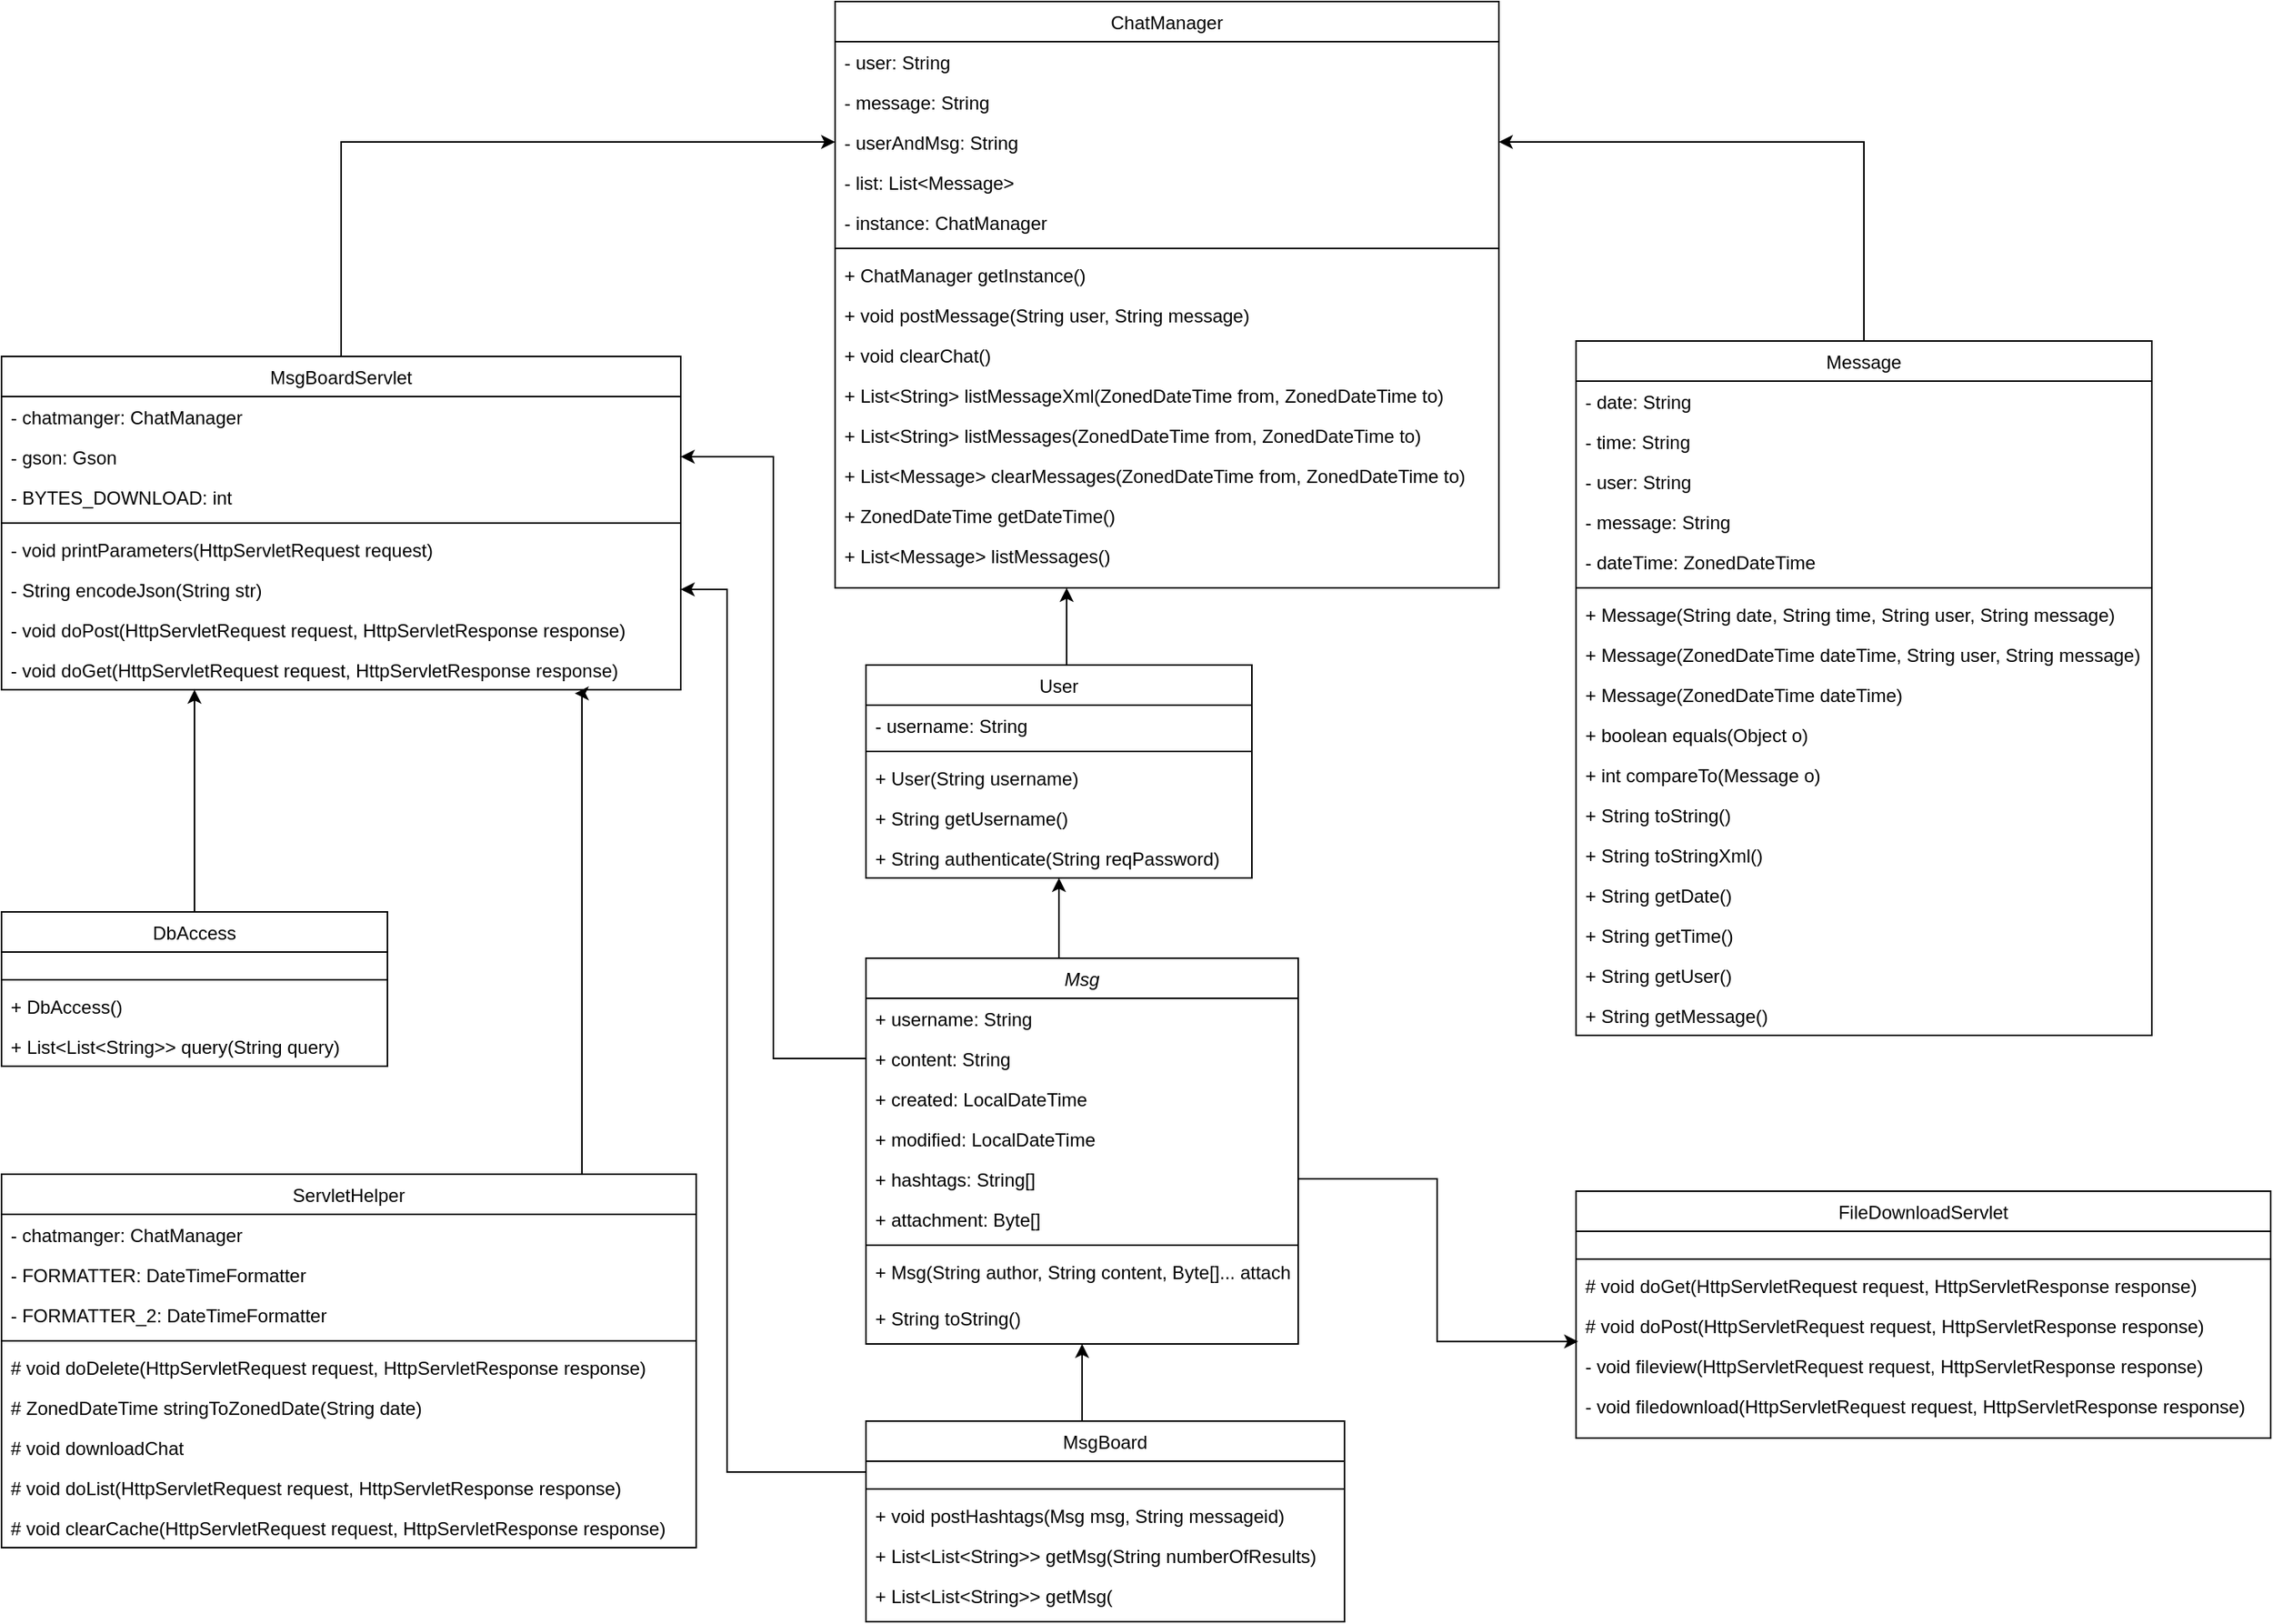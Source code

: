<mxfile version="13.9.5" type="device"><diagram id="C5RBs43oDa-KdzZeNtuy" name="Page-1"><mxGraphModel dx="2012" dy="1250" grid="1" gridSize="10" guides="1" tooltips="1" connect="1" arrows="1" fold="1" page="1" pageScale="1" pageWidth="1654" pageHeight="1169" math="0" shadow="0"><root><mxCell id="WIyWlLk6GJQsqaUBKTNV-0"/><mxCell id="WIyWlLk6GJQsqaUBKTNV-1" parent="WIyWlLk6GJQsqaUBKTNV-0"/><mxCell id="81TZ3UZD9g_E5cBqknmq-104" style="edgeStyle=orthogonalEdgeStyle;rounded=0;orthogonalLoop=1;jettySize=auto;html=1;exitX=0.25;exitY=0;exitDx=0;exitDy=0;" edge="1" parent="WIyWlLk6GJQsqaUBKTNV-1" source="zkfFHV4jXpPFQw0GAbJ--0" target="zkfFHV4jXpPFQw0GAbJ--6"><mxGeometry relative="1" as="geometry"><mxPoint x="750.143" y="640" as="targetPoint"/><Array as="points"><mxPoint x="805" y="680"/></Array></mxGeometry></mxCell><mxCell id="zkfFHV4jXpPFQw0GAbJ--0" value="Msg" style="swimlane;fontStyle=2;align=center;verticalAlign=top;childLayout=stackLayout;horizontal=1;startSize=26;horizontalStack=0;resizeParent=1;resizeLast=0;collapsible=1;marginBottom=0;rounded=0;shadow=0;strokeWidth=1;" parent="WIyWlLk6GJQsqaUBKTNV-1" vertex="1"><mxGeometry x="680" y="680" width="280" height="250" as="geometry"><mxRectangle x="220" y="120" width="160" height="26" as="alternateBounds"/></mxGeometry></mxCell><mxCell id="zkfFHV4jXpPFQw0GAbJ--1" value="+ username: String &#10;" style="text;align=left;verticalAlign=top;spacingLeft=4;spacingRight=4;overflow=hidden;rotatable=0;points=[[0,0.5],[1,0.5]];portConstraint=eastwest;" parent="zkfFHV4jXpPFQw0GAbJ--0" vertex="1"><mxGeometry y="26" width="280" height="26" as="geometry"/></mxCell><mxCell id="zkfFHV4jXpPFQw0GAbJ--2" value="+ content: String" style="text;align=left;verticalAlign=top;spacingLeft=4;spacingRight=4;overflow=hidden;rotatable=0;points=[[0,0.5],[1,0.5]];portConstraint=eastwest;rounded=0;shadow=0;html=0;" parent="zkfFHV4jXpPFQw0GAbJ--0" vertex="1"><mxGeometry y="52" width="280" height="26" as="geometry"/></mxCell><mxCell id="zkfFHV4jXpPFQw0GAbJ--3" value="+ created: LocalDateTime " style="text;align=left;verticalAlign=top;spacingLeft=4;spacingRight=4;overflow=hidden;rotatable=0;points=[[0,0.5],[1,0.5]];portConstraint=eastwest;rounded=0;shadow=0;html=0;" parent="zkfFHV4jXpPFQw0GAbJ--0" vertex="1"><mxGeometry y="78" width="280" height="26" as="geometry"/></mxCell><mxCell id="81TZ3UZD9g_E5cBqknmq-0" value="+ modified: LocalDateTime " style="text;align=left;verticalAlign=top;spacingLeft=4;spacingRight=4;overflow=hidden;rotatable=0;points=[[0,0.5],[1,0.5]];portConstraint=eastwest;rounded=0;shadow=0;html=0;" vertex="1" parent="zkfFHV4jXpPFQw0GAbJ--0"><mxGeometry y="104" width="280" height="26" as="geometry"/></mxCell><mxCell id="81TZ3UZD9g_E5cBqknmq-1" value="+ hashtags: String[]" style="text;align=left;verticalAlign=top;spacingLeft=4;spacingRight=4;overflow=hidden;rotatable=0;points=[[0,0.5],[1,0.5]];portConstraint=eastwest;rounded=0;shadow=0;html=0;" vertex="1" parent="zkfFHV4jXpPFQw0GAbJ--0"><mxGeometry y="130" width="280" height="26" as="geometry"/></mxCell><mxCell id="81TZ3UZD9g_E5cBqknmq-2" value="+ attachment: Byte[]" style="text;align=left;verticalAlign=top;spacingLeft=4;spacingRight=4;overflow=hidden;rotatable=0;points=[[0,0.5],[1,0.5]];portConstraint=eastwest;rounded=0;shadow=0;html=0;" vertex="1" parent="zkfFHV4jXpPFQw0GAbJ--0"><mxGeometry y="156" width="280" height="26" as="geometry"/></mxCell><mxCell id="zkfFHV4jXpPFQw0GAbJ--4" value="" style="line;html=1;strokeWidth=1;align=left;verticalAlign=middle;spacingTop=-1;spacingLeft=3;spacingRight=3;rotatable=0;labelPosition=right;points=[];portConstraint=eastwest;" parent="zkfFHV4jXpPFQw0GAbJ--0" vertex="1"><mxGeometry y="182" width="280" height="8" as="geometry"/></mxCell><mxCell id="zkfFHV4jXpPFQw0GAbJ--5" value="+ Msg(String author, String content, Byte[]... attachment)" style="text;align=left;verticalAlign=top;spacingLeft=4;spacingRight=4;overflow=hidden;rotatable=0;points=[[0,0.5],[1,0.5]];portConstraint=eastwest;" parent="zkfFHV4jXpPFQw0GAbJ--0" vertex="1"><mxGeometry y="190" width="280" height="30" as="geometry"/></mxCell><mxCell id="81TZ3UZD9g_E5cBqknmq-3" value="+ String toString()" style="text;align=left;verticalAlign=top;spacingLeft=4;spacingRight=4;overflow=hidden;rotatable=0;points=[[0,0.5],[1,0.5]];portConstraint=eastwest;" vertex="1" parent="zkfFHV4jXpPFQw0GAbJ--0"><mxGeometry y="220" width="280" height="30" as="geometry"/></mxCell><mxCell id="81TZ3UZD9g_E5cBqknmq-103" style="edgeStyle=orthogonalEdgeStyle;rounded=0;orthogonalLoop=1;jettySize=auto;html=1;exitX=0.25;exitY=0;exitDx=0;exitDy=0;" edge="1" parent="WIyWlLk6GJQsqaUBKTNV-1" source="zkfFHV4jXpPFQw0GAbJ--6" target="81TZ3UZD9g_E5cBqknmq-42"><mxGeometry relative="1" as="geometry"><mxPoint x="743" y="450" as="targetPoint"/><Array as="points"><mxPoint x="810" y="490"/></Array></mxGeometry></mxCell><mxCell id="zkfFHV4jXpPFQw0GAbJ--6" value="User" style="swimlane;fontStyle=0;align=center;verticalAlign=top;childLayout=stackLayout;horizontal=1;startSize=26;horizontalStack=0;resizeParent=1;resizeLast=0;collapsible=1;marginBottom=0;rounded=0;shadow=0;strokeWidth=1;" parent="WIyWlLk6GJQsqaUBKTNV-1" vertex="1"><mxGeometry x="680" y="490" width="250" height="138" as="geometry"><mxRectangle x="130" y="380" width="160" height="26" as="alternateBounds"/></mxGeometry></mxCell><mxCell id="zkfFHV4jXpPFQw0GAbJ--7" value="- username: String" style="text;align=left;verticalAlign=top;spacingLeft=4;spacingRight=4;overflow=hidden;rotatable=0;points=[[0,0.5],[1,0.5]];portConstraint=eastwest;" parent="zkfFHV4jXpPFQw0GAbJ--6" vertex="1"><mxGeometry y="26" width="250" height="26" as="geometry"/></mxCell><mxCell id="zkfFHV4jXpPFQw0GAbJ--9" value="" style="line;html=1;strokeWidth=1;align=left;verticalAlign=middle;spacingTop=-1;spacingLeft=3;spacingRight=3;rotatable=0;labelPosition=right;points=[];portConstraint=eastwest;" parent="zkfFHV4jXpPFQw0GAbJ--6" vertex="1"><mxGeometry y="52" width="250" height="8" as="geometry"/></mxCell><mxCell id="zkfFHV4jXpPFQw0GAbJ--11" value="+ User(String username)" style="text;align=left;verticalAlign=top;spacingLeft=4;spacingRight=4;overflow=hidden;rotatable=0;points=[[0,0.5],[1,0.5]];portConstraint=eastwest;" parent="zkfFHV4jXpPFQw0GAbJ--6" vertex="1"><mxGeometry y="60" width="250" height="26" as="geometry"/></mxCell><mxCell id="81TZ3UZD9g_E5cBqknmq-6" value="+ String getUsername()" style="text;align=left;verticalAlign=top;spacingLeft=4;spacingRight=4;overflow=hidden;rotatable=0;points=[[0,0.5],[1,0.5]];portConstraint=eastwest;" vertex="1" parent="zkfFHV4jXpPFQw0GAbJ--6"><mxGeometry y="86" width="250" height="26" as="geometry"/></mxCell><mxCell id="81TZ3UZD9g_E5cBqknmq-7" value="+ String authenticate(String reqPassword) " style="text;align=left;verticalAlign=top;spacingLeft=4;spacingRight=4;overflow=hidden;rotatable=0;points=[[0,0.5],[1,0.5]];portConstraint=eastwest;" vertex="1" parent="zkfFHV4jXpPFQw0GAbJ--6"><mxGeometry y="112" width="250" height="26" as="geometry"/></mxCell><mxCell id="81TZ3UZD9g_E5cBqknmq-108" style="edgeStyle=orthogonalEdgeStyle;rounded=0;orthogonalLoop=1;jettySize=auto;html=1;exitX=0.25;exitY=0;exitDx=0;exitDy=0;" edge="1" parent="WIyWlLk6GJQsqaUBKTNV-1" source="zkfFHV4jXpPFQw0GAbJ--17" target="zkfFHV4jXpPFQw0GAbJ--0"><mxGeometry relative="1" as="geometry"><mxPoint x="757.286" y="940" as="targetPoint"/><Array as="points"><mxPoint x="820" y="980"/></Array></mxGeometry></mxCell><mxCell id="zkfFHV4jXpPFQw0GAbJ--17" value="MsgBoard" style="swimlane;fontStyle=0;align=center;verticalAlign=top;childLayout=stackLayout;horizontal=1;startSize=26;horizontalStack=0;resizeParent=1;resizeLast=0;collapsible=1;marginBottom=0;rounded=0;shadow=0;strokeWidth=1;" parent="WIyWlLk6GJQsqaUBKTNV-1" vertex="1"><mxGeometry x="680" y="980" width="310" height="130" as="geometry"><mxRectangle x="550" y="140" width="160" height="26" as="alternateBounds"/></mxGeometry></mxCell><mxCell id="zkfFHV4jXpPFQw0GAbJ--18" value=" " style="text;align=left;verticalAlign=top;spacingLeft=4;spacingRight=4;overflow=hidden;rotatable=0;points=[[0,0.5],[1,0.5]];portConstraint=eastwest;" parent="zkfFHV4jXpPFQw0GAbJ--17" vertex="1"><mxGeometry y="26" width="310" height="14" as="geometry"/></mxCell><mxCell id="zkfFHV4jXpPFQw0GAbJ--23" value="" style="line;html=1;strokeWidth=1;align=left;verticalAlign=middle;spacingTop=-1;spacingLeft=3;spacingRight=3;rotatable=0;labelPosition=right;points=[];portConstraint=eastwest;" parent="zkfFHV4jXpPFQw0GAbJ--17" vertex="1"><mxGeometry y="40" width="310" height="8" as="geometry"/></mxCell><mxCell id="zkfFHV4jXpPFQw0GAbJ--24" value="+ void postHashtags(Msg msg, String messageid)" style="text;align=left;verticalAlign=top;spacingLeft=4;spacingRight=4;overflow=hidden;rotatable=0;points=[[0,0.5],[1,0.5]];portConstraint=eastwest;" parent="zkfFHV4jXpPFQw0GAbJ--17" vertex="1"><mxGeometry y="48" width="310" height="26" as="geometry"/></mxCell><mxCell id="zkfFHV4jXpPFQw0GAbJ--25" value="+ List&lt;List&lt;String&gt;&gt; getMsg(String numberOfResults) " style="text;align=left;verticalAlign=top;spacingLeft=4;spacingRight=4;overflow=hidden;rotatable=0;points=[[0,0.5],[1,0.5]];portConstraint=eastwest;" parent="zkfFHV4jXpPFQw0GAbJ--17" vertex="1"><mxGeometry y="74" width="310" height="26" as="geometry"/></mxCell><mxCell id="81TZ3UZD9g_E5cBqknmq-4" value="+ List&lt;List&lt;String&gt;&gt; getMsg(" style="text;align=left;verticalAlign=top;spacingLeft=4;spacingRight=4;overflow=hidden;rotatable=0;points=[[0,0.5],[1,0.5]];portConstraint=eastwest;" vertex="1" parent="zkfFHV4jXpPFQw0GAbJ--17"><mxGeometry y="100" width="310" height="26" as="geometry"/></mxCell><mxCell id="81TZ3UZD9g_E5cBqknmq-97" style="edgeStyle=orthogonalEdgeStyle;rounded=0;orthogonalLoop=1;jettySize=auto;html=1;exitX=0.5;exitY=0;exitDx=0;exitDy=0;" edge="1" parent="WIyWlLk6GJQsqaUBKTNV-1" source="81TZ3UZD9g_E5cBqknmq-9" target="81TZ3UZD9g_E5cBqknmq-45"><mxGeometry relative="1" as="geometry"/></mxCell><mxCell id="81TZ3UZD9g_E5cBqknmq-9" value="MsgBoardServlet" style="swimlane;fontStyle=0;align=center;verticalAlign=top;childLayout=stackLayout;horizontal=1;startSize=26;horizontalStack=0;resizeParent=1;resizeLast=0;collapsible=1;marginBottom=0;rounded=0;shadow=0;strokeWidth=1;" vertex="1" parent="WIyWlLk6GJQsqaUBKTNV-1"><mxGeometry x="120" y="290" width="440" height="216" as="geometry"><mxRectangle x="130" y="380" width="160" height="26" as="alternateBounds"/></mxGeometry></mxCell><mxCell id="81TZ3UZD9g_E5cBqknmq-10" value="- chatmanger: ChatManager" style="text;align=left;verticalAlign=top;spacingLeft=4;spacingRight=4;overflow=hidden;rotatable=0;points=[[0,0.5],[1,0.5]];portConstraint=eastwest;" vertex="1" parent="81TZ3UZD9g_E5cBqknmq-9"><mxGeometry y="26" width="440" height="26" as="geometry"/></mxCell><mxCell id="81TZ3UZD9g_E5cBqknmq-28" value="- gson: Gson" style="text;align=left;verticalAlign=top;spacingLeft=4;spacingRight=4;overflow=hidden;rotatable=0;points=[[0,0.5],[1,0.5]];portConstraint=eastwest;" vertex="1" parent="81TZ3UZD9g_E5cBqknmq-9"><mxGeometry y="52" width="440" height="26" as="geometry"/></mxCell><mxCell id="81TZ3UZD9g_E5cBqknmq-29" value="- BYTES_DOWNLOAD: int" style="text;align=left;verticalAlign=top;spacingLeft=4;spacingRight=4;overflow=hidden;rotatable=0;points=[[0,0.5],[1,0.5]];portConstraint=eastwest;" vertex="1" parent="81TZ3UZD9g_E5cBqknmq-9"><mxGeometry y="78" width="440" height="26" as="geometry"/></mxCell><mxCell id="81TZ3UZD9g_E5cBqknmq-11" value="" style="line;html=1;strokeWidth=1;align=left;verticalAlign=middle;spacingTop=-1;spacingLeft=3;spacingRight=3;rotatable=0;labelPosition=right;points=[];portConstraint=eastwest;" vertex="1" parent="81TZ3UZD9g_E5cBqknmq-9"><mxGeometry y="104" width="440" height="8" as="geometry"/></mxCell><mxCell id="81TZ3UZD9g_E5cBqknmq-12" value="- void printParameters(HttpServletRequest request) " style="text;align=left;verticalAlign=top;spacingLeft=4;spacingRight=4;overflow=hidden;rotatable=0;points=[[0,0.5],[1,0.5]];portConstraint=eastwest;" vertex="1" parent="81TZ3UZD9g_E5cBqknmq-9"><mxGeometry y="112" width="440" height="26" as="geometry"/></mxCell><mxCell id="81TZ3UZD9g_E5cBqknmq-13" value="- String encodeJson(String str)" style="text;align=left;verticalAlign=top;spacingLeft=4;spacingRight=4;overflow=hidden;rotatable=0;points=[[0,0.5],[1,0.5]];portConstraint=eastwest;" vertex="1" parent="81TZ3UZD9g_E5cBqknmq-9"><mxGeometry y="138" width="440" height="26" as="geometry"/></mxCell><mxCell id="81TZ3UZD9g_E5cBqknmq-14" value="- void doPost(HttpServletRequest request, HttpServletResponse response)" style="text;align=left;verticalAlign=top;spacingLeft=4;spacingRight=4;overflow=hidden;rotatable=0;points=[[0,0.5],[1,0.5]];portConstraint=eastwest;" vertex="1" parent="81TZ3UZD9g_E5cBqknmq-9"><mxGeometry y="164" width="440" height="26" as="geometry"/></mxCell><mxCell id="81TZ3UZD9g_E5cBqknmq-16" value="- void doGet(HttpServletRequest request, HttpServletResponse response)" style="text;align=left;verticalAlign=top;spacingLeft=4;spacingRight=4;overflow=hidden;rotatable=0;points=[[0,0.5],[1,0.5]];portConstraint=eastwest;" vertex="1" parent="81TZ3UZD9g_E5cBqknmq-9"><mxGeometry y="190" width="440" height="26" as="geometry"/></mxCell><mxCell id="81TZ3UZD9g_E5cBqknmq-100" style="edgeStyle=orthogonalEdgeStyle;rounded=0;orthogonalLoop=1;jettySize=auto;html=1;exitX=0.5;exitY=0;exitDx=0;exitDy=0;entryX=0.844;entryY=1.093;entryDx=0;entryDy=0;entryPerimeter=0;" edge="1" parent="WIyWlLk6GJQsqaUBKTNV-1" source="81TZ3UZD9g_E5cBqknmq-30" target="81TZ3UZD9g_E5cBqknmq-16"><mxGeometry relative="1" as="geometry"><mxPoint x="460" y="520" as="targetPoint"/><Array as="points"><mxPoint x="496" y="820"/></Array></mxGeometry></mxCell><mxCell id="81TZ3UZD9g_E5cBqknmq-30" value="ServletHelper" style="swimlane;fontStyle=0;align=center;verticalAlign=top;childLayout=stackLayout;horizontal=1;startSize=26;horizontalStack=0;resizeParent=1;resizeLast=0;collapsible=1;marginBottom=0;rounded=0;shadow=0;strokeWidth=1;" vertex="1" parent="WIyWlLk6GJQsqaUBKTNV-1"><mxGeometry x="120" y="820" width="450" height="242" as="geometry"><mxRectangle x="20" y="850" width="160" height="26" as="alternateBounds"/></mxGeometry></mxCell><mxCell id="81TZ3UZD9g_E5cBqknmq-31" value="- chatmanger: ChatManager" style="text;align=left;verticalAlign=top;spacingLeft=4;spacingRight=4;overflow=hidden;rotatable=0;points=[[0,0.5],[1,0.5]];portConstraint=eastwest;" vertex="1" parent="81TZ3UZD9g_E5cBqknmq-30"><mxGeometry y="26" width="450" height="26" as="geometry"/></mxCell><mxCell id="81TZ3UZD9g_E5cBqknmq-33" value="- FORMATTER: DateTimeFormatter" style="text;align=left;verticalAlign=top;spacingLeft=4;spacingRight=4;overflow=hidden;rotatable=0;points=[[0,0.5],[1,0.5]];portConstraint=eastwest;" vertex="1" parent="81TZ3UZD9g_E5cBqknmq-30"><mxGeometry y="52" width="450" height="26" as="geometry"/></mxCell><mxCell id="81TZ3UZD9g_E5cBqknmq-40" value="- FORMATTER_2: DateTimeFormatter" style="text;align=left;verticalAlign=top;spacingLeft=4;spacingRight=4;overflow=hidden;rotatable=0;points=[[0,0.5],[1,0.5]];portConstraint=eastwest;" vertex="1" parent="81TZ3UZD9g_E5cBqknmq-30"><mxGeometry y="78" width="450" height="26" as="geometry"/></mxCell><mxCell id="81TZ3UZD9g_E5cBqknmq-34" value="" style="line;html=1;strokeWidth=1;align=left;verticalAlign=middle;spacingTop=-1;spacingLeft=3;spacingRight=3;rotatable=0;labelPosition=right;points=[];portConstraint=eastwest;" vertex="1" parent="81TZ3UZD9g_E5cBqknmq-30"><mxGeometry y="104" width="450" height="8" as="geometry"/></mxCell><mxCell id="81TZ3UZD9g_E5cBqknmq-35" value="# void doDelete(HttpServletRequest request, HttpServletResponse response)" style="text;align=left;verticalAlign=top;spacingLeft=4;spacingRight=4;overflow=hidden;rotatable=0;points=[[0,0.5],[1,0.5]];portConstraint=eastwest;" vertex="1" parent="81TZ3UZD9g_E5cBqknmq-30"><mxGeometry y="112" width="450" height="26" as="geometry"/></mxCell><mxCell id="81TZ3UZD9g_E5cBqknmq-36" value="# ZonedDateTime stringToZonedDate(String date)" style="text;align=left;verticalAlign=top;spacingLeft=4;spacingRight=4;overflow=hidden;rotatable=0;points=[[0,0.5],[1,0.5]];portConstraint=eastwest;" vertex="1" parent="81TZ3UZD9g_E5cBqknmq-30"><mxGeometry y="138" width="450" height="26" as="geometry"/></mxCell><mxCell id="81TZ3UZD9g_E5cBqknmq-37" value="# void downloadChat" style="text;align=left;verticalAlign=top;spacingLeft=4;spacingRight=4;overflow=hidden;rotatable=0;points=[[0,0.5],[1,0.5]];portConstraint=eastwest;" vertex="1" parent="81TZ3UZD9g_E5cBqknmq-30"><mxGeometry y="164" width="450" height="26" as="geometry"/></mxCell><mxCell id="81TZ3UZD9g_E5cBqknmq-38" value="# void doList(HttpServletRequest request, HttpServletResponse response)" style="text;align=left;verticalAlign=top;spacingLeft=4;spacingRight=4;overflow=hidden;rotatable=0;points=[[0,0.5],[1,0.5]];portConstraint=eastwest;" vertex="1" parent="81TZ3UZD9g_E5cBqknmq-30"><mxGeometry y="190" width="450" height="26" as="geometry"/></mxCell><mxCell id="81TZ3UZD9g_E5cBqknmq-41" value="# void clearCache(HttpServletRequest request, HttpServletResponse response)" style="text;align=left;verticalAlign=top;spacingLeft=4;spacingRight=4;overflow=hidden;rotatable=0;points=[[0,0.5],[1,0.5]];portConstraint=eastwest;" vertex="1" parent="81TZ3UZD9g_E5cBqknmq-30"><mxGeometry y="216" width="450" height="26" as="geometry"/></mxCell><mxCell id="81TZ3UZD9g_E5cBqknmq-42" value="ChatManager" style="swimlane;fontStyle=0;align=center;verticalAlign=top;childLayout=stackLayout;horizontal=1;startSize=26;horizontalStack=0;resizeParent=1;resizeLast=0;collapsible=1;marginBottom=0;rounded=0;shadow=0;strokeWidth=1;" vertex="1" parent="WIyWlLk6GJQsqaUBKTNV-1"><mxGeometry x="660" y="60" width="430" height="380" as="geometry"><mxRectangle x="40" y="20" width="160" height="26" as="alternateBounds"/></mxGeometry></mxCell><mxCell id="81TZ3UZD9g_E5cBqknmq-43" value="- user: String" style="text;align=left;verticalAlign=top;spacingLeft=4;spacingRight=4;overflow=hidden;rotatable=0;points=[[0,0.5],[1,0.5]];portConstraint=eastwest;" vertex="1" parent="81TZ3UZD9g_E5cBqknmq-42"><mxGeometry y="26" width="430" height="26" as="geometry"/></mxCell><mxCell id="81TZ3UZD9g_E5cBqknmq-44" value="- message: String" style="text;align=left;verticalAlign=top;spacingLeft=4;spacingRight=4;overflow=hidden;rotatable=0;points=[[0,0.5],[1,0.5]];portConstraint=eastwest;" vertex="1" parent="81TZ3UZD9g_E5cBqknmq-42"><mxGeometry y="52" width="430" height="26" as="geometry"/></mxCell><mxCell id="81TZ3UZD9g_E5cBqknmq-45" value="- userAndMsg: String" style="text;align=left;verticalAlign=top;spacingLeft=4;spacingRight=4;overflow=hidden;rotatable=0;points=[[0,0.5],[1,0.5]];portConstraint=eastwest;" vertex="1" parent="81TZ3UZD9g_E5cBqknmq-42"><mxGeometry y="78" width="430" height="26" as="geometry"/></mxCell><mxCell id="81TZ3UZD9g_E5cBqknmq-51" value="- list: List&lt;Message&gt;" style="text;align=left;verticalAlign=top;spacingLeft=4;spacingRight=4;overflow=hidden;rotatable=0;points=[[0,0.5],[1,0.5]];portConstraint=eastwest;" vertex="1" parent="81TZ3UZD9g_E5cBqknmq-42"><mxGeometry y="104" width="430" height="26" as="geometry"/></mxCell><mxCell id="81TZ3UZD9g_E5cBqknmq-52" value="- instance: ChatManager" style="text;align=left;verticalAlign=top;spacingLeft=4;spacingRight=4;overflow=hidden;rotatable=0;points=[[0,0.5],[1,0.5]];portConstraint=eastwest;" vertex="1" parent="81TZ3UZD9g_E5cBqknmq-42"><mxGeometry y="130" width="430" height="26" as="geometry"/></mxCell><mxCell id="81TZ3UZD9g_E5cBqknmq-46" value="" style="line;html=1;strokeWidth=1;align=left;verticalAlign=middle;spacingTop=-1;spacingLeft=3;spacingRight=3;rotatable=0;labelPosition=right;points=[];portConstraint=eastwest;" vertex="1" parent="81TZ3UZD9g_E5cBqknmq-42"><mxGeometry y="156" width="430" height="8" as="geometry"/></mxCell><mxCell id="81TZ3UZD9g_E5cBqknmq-47" value="+ ChatManager getInstance()" style="text;align=left;verticalAlign=top;spacingLeft=4;spacingRight=4;overflow=hidden;rotatable=0;points=[[0,0.5],[1,0.5]];portConstraint=eastwest;" vertex="1" parent="81TZ3UZD9g_E5cBqknmq-42"><mxGeometry y="164" width="430" height="26" as="geometry"/></mxCell><mxCell id="81TZ3UZD9g_E5cBqknmq-48" value="+ void postMessage(String user, String message)" style="text;align=left;verticalAlign=top;spacingLeft=4;spacingRight=4;overflow=hidden;rotatable=0;points=[[0,0.5],[1,0.5]];portConstraint=eastwest;" vertex="1" parent="81TZ3UZD9g_E5cBqknmq-42"><mxGeometry y="190" width="430" height="26" as="geometry"/></mxCell><mxCell id="81TZ3UZD9g_E5cBqknmq-49" value="+ void clearChat()" style="text;align=left;verticalAlign=top;spacingLeft=4;spacingRight=4;overflow=hidden;rotatable=0;points=[[0,0.5],[1,0.5]];portConstraint=eastwest;" vertex="1" parent="81TZ3UZD9g_E5cBqknmq-42"><mxGeometry y="216" width="430" height="26" as="geometry"/></mxCell><mxCell id="81TZ3UZD9g_E5cBqknmq-50" value="+ List&lt;String&gt; listMessageXml(ZonedDateTime from, ZonedDateTime to)" style="text;align=left;verticalAlign=top;spacingLeft=4;spacingRight=4;overflow=hidden;rotatable=0;points=[[0,0.5],[1,0.5]];portConstraint=eastwest;" vertex="1" parent="81TZ3UZD9g_E5cBqknmq-42"><mxGeometry y="242" width="430" height="26" as="geometry"/></mxCell><mxCell id="81TZ3UZD9g_E5cBqknmq-53" value="+ List&lt;String&gt; listMessages(ZonedDateTime from, ZonedDateTime to)" style="text;align=left;verticalAlign=top;spacingLeft=4;spacingRight=4;overflow=hidden;rotatable=0;points=[[0,0.5],[1,0.5]];portConstraint=eastwest;" vertex="1" parent="81TZ3UZD9g_E5cBqknmq-42"><mxGeometry y="268" width="430" height="26" as="geometry"/></mxCell><mxCell id="81TZ3UZD9g_E5cBqknmq-54" value="+ List&lt;Message&gt; clearMessages(ZonedDateTime from, ZonedDateTime to) " style="text;align=left;verticalAlign=top;spacingLeft=4;spacingRight=4;overflow=hidden;rotatable=0;points=[[0,0.5],[1,0.5]];portConstraint=eastwest;" vertex="1" parent="81TZ3UZD9g_E5cBqknmq-42"><mxGeometry y="294" width="430" height="26" as="geometry"/></mxCell><mxCell id="81TZ3UZD9g_E5cBqknmq-55" value="+ ZonedDateTime getDateTime()" style="text;align=left;verticalAlign=top;spacingLeft=4;spacingRight=4;overflow=hidden;rotatable=0;points=[[0,0.5],[1,0.5]];portConstraint=eastwest;" vertex="1" parent="81TZ3UZD9g_E5cBqknmq-42"><mxGeometry y="320" width="430" height="26" as="geometry"/></mxCell><mxCell id="81TZ3UZD9g_E5cBqknmq-56" value="+ List&lt;Message&gt; listMessages()" style="text;align=left;verticalAlign=top;spacingLeft=4;spacingRight=4;overflow=hidden;rotatable=0;points=[[0,0.5],[1,0.5]];portConstraint=eastwest;" vertex="1" parent="81TZ3UZD9g_E5cBqknmq-42"><mxGeometry y="346" width="430" height="26" as="geometry"/></mxCell><mxCell id="81TZ3UZD9g_E5cBqknmq-75" value="FileDownloadServlet" style="swimlane;fontStyle=0;align=center;verticalAlign=top;childLayout=stackLayout;horizontal=1;startSize=26;horizontalStack=0;resizeParent=1;resizeLast=0;collapsible=1;marginBottom=0;rounded=0;shadow=0;strokeWidth=1;" vertex="1" parent="WIyWlLk6GJQsqaUBKTNV-1"><mxGeometry x="1140" y="831" width="450" height="160" as="geometry"><mxRectangle x="130" y="380" width="160" height="26" as="alternateBounds"/></mxGeometry></mxCell><mxCell id="81TZ3UZD9g_E5cBqknmq-76" value=" " style="text;align=left;verticalAlign=top;spacingLeft=4;spacingRight=4;overflow=hidden;rotatable=0;points=[[0,0.5],[1,0.5]];portConstraint=eastwest;" vertex="1" parent="81TZ3UZD9g_E5cBqknmq-75"><mxGeometry y="26" width="450" height="14" as="geometry"/></mxCell><mxCell id="81TZ3UZD9g_E5cBqknmq-79" value="" style="line;html=1;strokeWidth=1;align=left;verticalAlign=middle;spacingTop=-1;spacingLeft=3;spacingRight=3;rotatable=0;labelPosition=right;points=[];portConstraint=eastwest;" vertex="1" parent="81TZ3UZD9g_E5cBqknmq-75"><mxGeometry y="40" width="450" height="8" as="geometry"/></mxCell><mxCell id="81TZ3UZD9g_E5cBqknmq-80" value="# void doGet(HttpServletRequest request, HttpServletResponse response)" style="text;align=left;verticalAlign=top;spacingLeft=4;spacingRight=4;overflow=hidden;rotatable=0;points=[[0,0.5],[1,0.5]];portConstraint=eastwest;" vertex="1" parent="81TZ3UZD9g_E5cBqknmq-75"><mxGeometry y="48" width="450" height="26" as="geometry"/></mxCell><mxCell id="81TZ3UZD9g_E5cBqknmq-81" value="# void doPost(HttpServletRequest request, HttpServletResponse response)" style="text;align=left;verticalAlign=top;spacingLeft=4;spacingRight=4;overflow=hidden;rotatable=0;points=[[0,0.5],[1,0.5]];portConstraint=eastwest;" vertex="1" parent="81TZ3UZD9g_E5cBqknmq-75"><mxGeometry y="74" width="450" height="26" as="geometry"/></mxCell><mxCell id="81TZ3UZD9g_E5cBqknmq-82" value="- void fileview(HttpServletRequest request, HttpServletResponse response)" style="text;align=left;verticalAlign=top;spacingLeft=4;spacingRight=4;overflow=hidden;rotatable=0;points=[[0,0.5],[1,0.5]];portConstraint=eastwest;" vertex="1" parent="81TZ3UZD9g_E5cBqknmq-75"><mxGeometry y="100" width="450" height="26" as="geometry"/></mxCell><mxCell id="81TZ3UZD9g_E5cBqknmq-83" value="- void filedownload(HttpServletRequest request, HttpServletResponse response)" style="text;align=left;verticalAlign=top;spacingLeft=4;spacingRight=4;overflow=hidden;rotatable=0;points=[[0,0.5],[1,0.5]];portConstraint=eastwest;" vertex="1" parent="81TZ3UZD9g_E5cBqknmq-75"><mxGeometry y="126" width="450" height="26" as="geometry"/></mxCell><mxCell id="81TZ3UZD9g_E5cBqknmq-98" style="edgeStyle=orthogonalEdgeStyle;rounded=0;orthogonalLoop=1;jettySize=auto;html=1;exitX=0.5;exitY=0;exitDx=0;exitDy=0;entryX=1;entryY=0.5;entryDx=0;entryDy=0;" edge="1" parent="WIyWlLk6GJQsqaUBKTNV-1" source="81TZ3UZD9g_E5cBqknmq-57" target="81TZ3UZD9g_E5cBqknmq-45"><mxGeometry relative="1" as="geometry"/></mxCell><mxCell id="81TZ3UZD9g_E5cBqknmq-57" value="Message" style="swimlane;fontStyle=0;align=center;verticalAlign=top;childLayout=stackLayout;horizontal=1;startSize=26;horizontalStack=0;resizeParent=1;resizeLast=0;collapsible=1;marginBottom=0;rounded=0;shadow=0;strokeWidth=1;" vertex="1" parent="WIyWlLk6GJQsqaUBKTNV-1"><mxGeometry x="1140" y="280" width="373" height="450" as="geometry"><mxRectangle x="550" y="40" width="160" height="26" as="alternateBounds"/></mxGeometry></mxCell><mxCell id="81TZ3UZD9g_E5cBqknmq-58" value="- date: String" style="text;align=left;verticalAlign=top;spacingLeft=4;spacingRight=4;overflow=hidden;rotatable=0;points=[[0,0.5],[1,0.5]];portConstraint=eastwest;" vertex="1" parent="81TZ3UZD9g_E5cBqknmq-57"><mxGeometry y="26" width="373" height="26" as="geometry"/></mxCell><mxCell id="81TZ3UZD9g_E5cBqknmq-59" value="- time: String" style="text;align=left;verticalAlign=top;spacingLeft=4;spacingRight=4;overflow=hidden;rotatable=0;points=[[0,0.5],[1,0.5]];portConstraint=eastwest;" vertex="1" parent="81TZ3UZD9g_E5cBqknmq-57"><mxGeometry y="52" width="373" height="26" as="geometry"/></mxCell><mxCell id="81TZ3UZD9g_E5cBqknmq-60" value="- user: String" style="text;align=left;verticalAlign=top;spacingLeft=4;spacingRight=4;overflow=hidden;rotatable=0;points=[[0,0.5],[1,0.5]];portConstraint=eastwest;" vertex="1" parent="81TZ3UZD9g_E5cBqknmq-57"><mxGeometry y="78" width="373" height="26" as="geometry"/></mxCell><mxCell id="81TZ3UZD9g_E5cBqknmq-61" value="- message: String" style="text;align=left;verticalAlign=top;spacingLeft=4;spacingRight=4;overflow=hidden;rotatable=0;points=[[0,0.5],[1,0.5]];portConstraint=eastwest;" vertex="1" parent="81TZ3UZD9g_E5cBqknmq-57"><mxGeometry y="104" width="373" height="26" as="geometry"/></mxCell><mxCell id="81TZ3UZD9g_E5cBqknmq-62" value="- dateTime: ZonedDateTime" style="text;align=left;verticalAlign=top;spacingLeft=4;spacingRight=4;overflow=hidden;rotatable=0;points=[[0,0.5],[1,0.5]];portConstraint=eastwest;" vertex="1" parent="81TZ3UZD9g_E5cBqknmq-57"><mxGeometry y="130" width="373" height="26" as="geometry"/></mxCell><mxCell id="81TZ3UZD9g_E5cBqknmq-63" value="" style="line;html=1;strokeWidth=1;align=left;verticalAlign=middle;spacingTop=-1;spacingLeft=3;spacingRight=3;rotatable=0;labelPosition=right;points=[];portConstraint=eastwest;" vertex="1" parent="81TZ3UZD9g_E5cBqknmq-57"><mxGeometry y="156" width="373" height="8" as="geometry"/></mxCell><mxCell id="81TZ3UZD9g_E5cBqknmq-64" value="+ Message(String date, String time, String user, String message)" style="text;align=left;verticalAlign=top;spacingLeft=4;spacingRight=4;overflow=hidden;rotatable=0;points=[[0,0.5],[1,0.5]];portConstraint=eastwest;" vertex="1" parent="81TZ3UZD9g_E5cBqknmq-57"><mxGeometry y="164" width="373" height="26" as="geometry"/></mxCell><mxCell id="81TZ3UZD9g_E5cBqknmq-65" value="+ Message(ZonedDateTime dateTime, String user, String message)" style="text;align=left;verticalAlign=top;spacingLeft=4;spacingRight=4;overflow=hidden;rotatable=0;points=[[0,0.5],[1,0.5]];portConstraint=eastwest;" vertex="1" parent="81TZ3UZD9g_E5cBqknmq-57"><mxGeometry y="190" width="373" height="26" as="geometry"/></mxCell><mxCell id="81TZ3UZD9g_E5cBqknmq-66" value="+ Message(ZonedDateTime dateTime)" style="text;align=left;verticalAlign=top;spacingLeft=4;spacingRight=4;overflow=hidden;rotatable=0;points=[[0,0.5],[1,0.5]];portConstraint=eastwest;" vertex="1" parent="81TZ3UZD9g_E5cBqknmq-57"><mxGeometry y="216" width="373" height="26" as="geometry"/></mxCell><mxCell id="81TZ3UZD9g_E5cBqknmq-67" value="+ boolean equals(Object o)" style="text;align=left;verticalAlign=top;spacingLeft=4;spacingRight=4;overflow=hidden;rotatable=0;points=[[0,0.5],[1,0.5]];portConstraint=eastwest;" vertex="1" parent="81TZ3UZD9g_E5cBqknmq-57"><mxGeometry y="242" width="373" height="26" as="geometry"/></mxCell><mxCell id="81TZ3UZD9g_E5cBqknmq-68" value="+ int compareTo(Message o)" style="text;align=left;verticalAlign=top;spacingLeft=4;spacingRight=4;overflow=hidden;rotatable=0;points=[[0,0.5],[1,0.5]];portConstraint=eastwest;" vertex="1" parent="81TZ3UZD9g_E5cBqknmq-57"><mxGeometry y="268" width="373" height="26" as="geometry"/></mxCell><mxCell id="81TZ3UZD9g_E5cBqknmq-69" value="+ String toString()" style="text;align=left;verticalAlign=top;spacingLeft=4;spacingRight=4;overflow=hidden;rotatable=0;points=[[0,0.5],[1,0.5]];portConstraint=eastwest;" vertex="1" parent="81TZ3UZD9g_E5cBqknmq-57"><mxGeometry y="294" width="373" height="26" as="geometry"/></mxCell><mxCell id="81TZ3UZD9g_E5cBqknmq-70" value="+ String toStringXml()" style="text;align=left;verticalAlign=top;spacingLeft=4;spacingRight=4;overflow=hidden;rotatable=0;points=[[0,0.5],[1,0.5]];portConstraint=eastwest;" vertex="1" parent="81TZ3UZD9g_E5cBqknmq-57"><mxGeometry y="320" width="373" height="26" as="geometry"/></mxCell><mxCell id="81TZ3UZD9g_E5cBqknmq-71" value="+ String getDate()" style="text;align=left;verticalAlign=top;spacingLeft=4;spacingRight=4;overflow=hidden;rotatable=0;points=[[0,0.5],[1,0.5]];portConstraint=eastwest;" vertex="1" parent="81TZ3UZD9g_E5cBqknmq-57"><mxGeometry y="346" width="373" height="26" as="geometry"/></mxCell><mxCell id="81TZ3UZD9g_E5cBqknmq-72" value="+ String getTime()" style="text;align=left;verticalAlign=top;spacingLeft=4;spacingRight=4;overflow=hidden;rotatable=0;points=[[0,0.5],[1,0.5]];portConstraint=eastwest;" vertex="1" parent="81TZ3UZD9g_E5cBqknmq-57"><mxGeometry y="372" width="373" height="26" as="geometry"/></mxCell><mxCell id="81TZ3UZD9g_E5cBqknmq-73" value="+ String getUser()" style="text;align=left;verticalAlign=top;spacingLeft=4;spacingRight=4;overflow=hidden;rotatable=0;points=[[0,0.5],[1,0.5]];portConstraint=eastwest;" vertex="1" parent="81TZ3UZD9g_E5cBqknmq-57"><mxGeometry y="398" width="373" height="26" as="geometry"/></mxCell><mxCell id="81TZ3UZD9g_E5cBqknmq-74" value="+ String getMessage()" style="text;align=left;verticalAlign=top;spacingLeft=4;spacingRight=4;overflow=hidden;rotatable=0;points=[[0,0.5],[1,0.5]];portConstraint=eastwest;" vertex="1" parent="81TZ3UZD9g_E5cBqknmq-57"><mxGeometry y="424" width="373" height="26" as="geometry"/></mxCell><mxCell id="81TZ3UZD9g_E5cBqknmq-101" style="edgeStyle=orthogonalEdgeStyle;rounded=0;orthogonalLoop=1;jettySize=auto;html=1;exitX=0.5;exitY=0;exitDx=0;exitDy=0;" edge="1" parent="WIyWlLk6GJQsqaUBKTNV-1" source="81TZ3UZD9g_E5cBqknmq-85" target="81TZ3UZD9g_E5cBqknmq-9"><mxGeometry relative="1" as="geometry"><mxPoint x="274.429" y="520" as="targetPoint"/><Array as="points"><mxPoint x="245" y="510"/><mxPoint x="245" y="510"/></Array></mxGeometry></mxCell><mxCell id="81TZ3UZD9g_E5cBqknmq-85" value="DbAccess" style="swimlane;fontStyle=0;align=center;verticalAlign=top;childLayout=stackLayout;horizontal=1;startSize=26;horizontalStack=0;resizeParent=1;resizeLast=0;collapsible=1;marginBottom=0;rounded=0;shadow=0;strokeWidth=1;" vertex="1" parent="WIyWlLk6GJQsqaUBKTNV-1"><mxGeometry x="120" y="650" width="250" height="100" as="geometry"><mxRectangle x="130" y="380" width="160" height="26" as="alternateBounds"/></mxGeometry></mxCell><mxCell id="81TZ3UZD9g_E5cBqknmq-86" value=" " style="text;align=left;verticalAlign=top;spacingLeft=4;spacingRight=4;overflow=hidden;rotatable=0;points=[[0,0.5],[1,0.5]];portConstraint=eastwest;" vertex="1" parent="81TZ3UZD9g_E5cBqknmq-85"><mxGeometry y="26" width="250" height="14" as="geometry"/></mxCell><mxCell id="81TZ3UZD9g_E5cBqknmq-87" value="" style="line;html=1;strokeWidth=1;align=left;verticalAlign=middle;spacingTop=-1;spacingLeft=3;spacingRight=3;rotatable=0;labelPosition=right;points=[];portConstraint=eastwest;" vertex="1" parent="81TZ3UZD9g_E5cBqknmq-85"><mxGeometry y="40" width="250" height="8" as="geometry"/></mxCell><mxCell id="81TZ3UZD9g_E5cBqknmq-88" value="+ DbAccess()" style="text;align=left;verticalAlign=top;spacingLeft=4;spacingRight=4;overflow=hidden;rotatable=0;points=[[0,0.5],[1,0.5]];portConstraint=eastwest;" vertex="1" parent="81TZ3UZD9g_E5cBqknmq-85"><mxGeometry y="48" width="250" height="26" as="geometry"/></mxCell><mxCell id="81TZ3UZD9g_E5cBqknmq-89" value="+ List&lt;List&lt;String&gt;&gt; query(String query)" style="text;align=left;verticalAlign=top;spacingLeft=4;spacingRight=4;overflow=hidden;rotatable=0;points=[[0,0.5],[1,0.5]];portConstraint=eastwest;" vertex="1" parent="81TZ3UZD9g_E5cBqknmq-85"><mxGeometry y="74" width="250" height="26" as="geometry"/></mxCell><mxCell id="81TZ3UZD9g_E5cBqknmq-102" style="edgeStyle=orthogonalEdgeStyle;rounded=0;orthogonalLoop=1;jettySize=auto;html=1;exitX=0;exitY=0.5;exitDx=0;exitDy=0;entryX=1;entryY=0.5;entryDx=0;entryDy=0;" edge="1" parent="WIyWlLk6GJQsqaUBKTNV-1" source="zkfFHV4jXpPFQw0GAbJ--2" target="81TZ3UZD9g_E5cBqknmq-28"><mxGeometry relative="1" as="geometry"/></mxCell><mxCell id="81TZ3UZD9g_E5cBqknmq-105" style="edgeStyle=orthogonalEdgeStyle;rounded=0;orthogonalLoop=1;jettySize=auto;html=1;exitX=0;exitY=0.5;exitDx=0;exitDy=0;entryX=1;entryY=0.5;entryDx=0;entryDy=0;" edge="1" parent="WIyWlLk6GJQsqaUBKTNV-1" source="zkfFHV4jXpPFQw0GAbJ--18" target="81TZ3UZD9g_E5cBqknmq-13"><mxGeometry relative="1" as="geometry"><Array as="points"><mxPoint x="590" y="1013"/><mxPoint x="590" y="441"/></Array></mxGeometry></mxCell><mxCell id="81TZ3UZD9g_E5cBqknmq-107" style="edgeStyle=orthogonalEdgeStyle;rounded=0;orthogonalLoop=1;jettySize=auto;html=1;exitX=1;exitY=0.5;exitDx=0;exitDy=0;entryX=0.003;entryY=-0.099;entryDx=0;entryDy=0;entryPerimeter=0;" edge="1" parent="WIyWlLk6GJQsqaUBKTNV-1" source="81TZ3UZD9g_E5cBqknmq-1" target="81TZ3UZD9g_E5cBqknmq-82"><mxGeometry relative="1" as="geometry"/></mxCell></root></mxGraphModel></diagram></mxfile>
